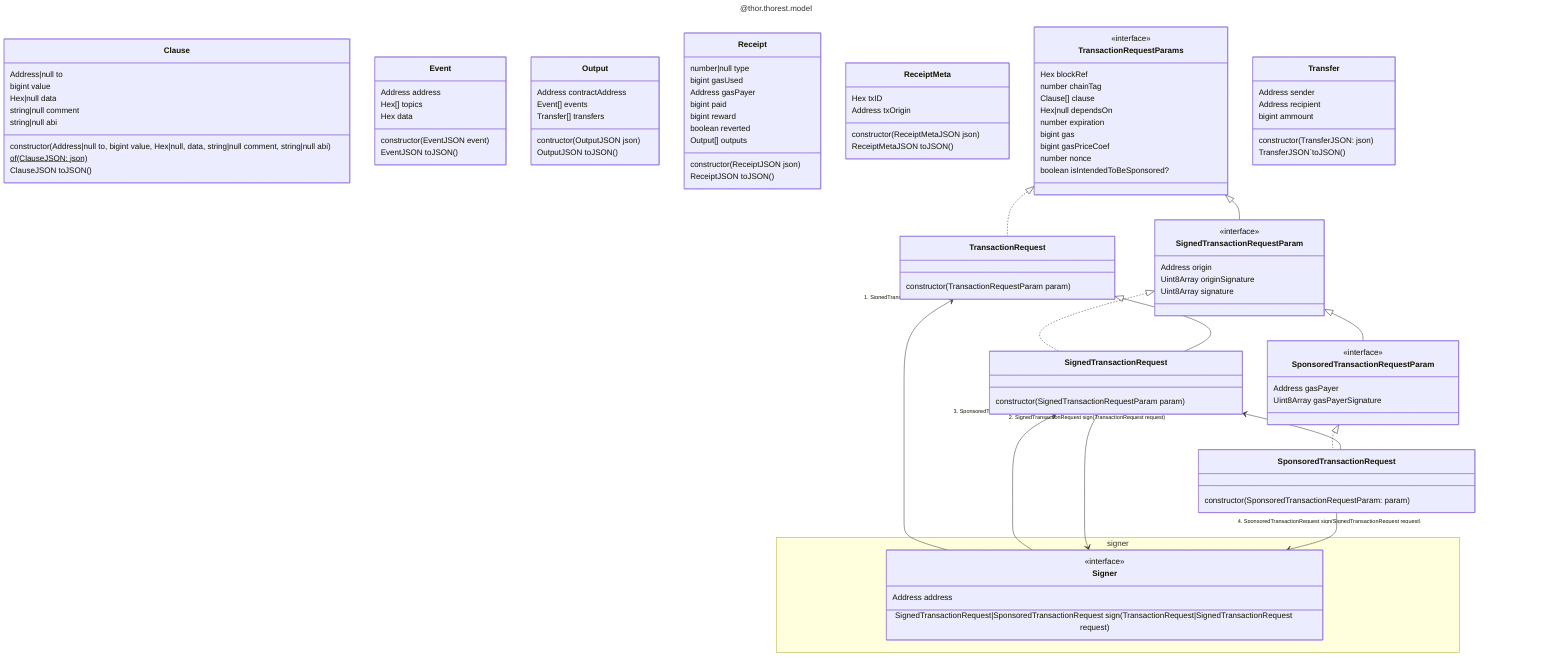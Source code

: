 ---
title: "@thor.thorest.model"
---
classDiagram
    class Clause {
        Address|null to
        bigint value
        Hex|null data
        string|null comment
        string|null abi
        constructor(Address|null to, bigint value, Hex|null, data, string|null comment, string|null abi)
        of(ClauseJSON: json)$
        ClauseJSON toJSON()
    }
    class Event {
        Address address
        Hex[] topics
        Hex data
        constructor(EventJSON event)
        EventJSON toJSON()
    }
    class Output {
        Address contractAddress
        Event[] events
        Transfer[] transfers
        contructor(OutputJSON json)
        OutputJSON toJSON()
    }
    class Receipt {
        number|null type
        bigint gasUsed
        Address gasPayer
        bigint paid
        bigint reward
        boolean reverted
        Output[] outputs
        constructor(ReceiptJSON json)
        ReceiptJSON toJSON()
    }
    class ReceiptMeta {
        Hex txID
        Address txOrigin
        constructor(ReceiptMetaJSON json)
        ReceiptMetaJSON toJSON()
    }
    class SignedTransactionRequest {
        constructor(SignedTransactionRequestParam param)
    }
    class SignedTransactionRequestParam {
        <<interface>>
        Address origin
        Uint8Array originSignature
        Uint8Array signature
    }
    class SponsoredTransactionRequestParam {
        <<interface>>
        Address gasPayer
        Uint8Array gasPayerSignature
    }
    class SponsoredTransactionRequest {
        constructor(SponsoredTransactionRequestParam: param)
    }
    class TransactionRequest {
        constructor(TransactionRequestParam param)
    }
    class TransactionRequestParams {
        <<interface>>
        Hex blockRef
        number chainTag
        Clause[] clause
        Hex|null dependsOn
        number expiration
        bigint gas
        bigint gasPriceCoef
        number nonce
        boolean isIntendedToBeSponsored?
    }
    class Transfer {
        Address sender
        Address recipient
        bigint ammount
        constructor(TransferJSON: json)
        TransferJSON`toJSON()
    }
    namespace signer {
        class Signer {
            <<interface>>
            Address address
            SignedTransactionRequest|SponsoredTransactionRequest sign(TransactionRequest|SignedTransactionRequest request)
        }
    }
    TransactionRequestParams <|.. TransactionRequest
    SignedTransactionRequestParam <|.. SignedTransactionRequest
    SponsoredTransactionRequestParam <|.. SponsoredTransactionRequest
    TransactionRequest <|-- SignedTransactionRequest
    SignedTransactionRequest <-- SponsoredTransactionRequest
    TransactionRequestParams <|-- SignedTransactionRequestParam
    SignedTransactionRequestParam <|-- SponsoredTransactionRequestParam
    TransactionRequest "1. SignedTransactionRequest sign(TransactionRequest request)" <-- Signer
    SignedTransactionRequest "3. SponsoredTransactionRequest sign(SignedTransactionRequest request)" <-- Signer
    SignedTransactionRequest "2. SignedTransactionRequest sign(TransactionRequest request)" --> Signer
    SponsoredTransactionRequest "4. SponsoredTransactionRequest sign(SignedTransactionRequest request)" --> Signer